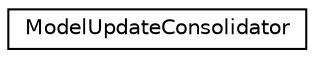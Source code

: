 digraph "Graphical Class Hierarchy"
{
  edge [fontname="Helvetica",fontsize="10",labelfontname="Helvetica",labelfontsize="10"];
  node [fontname="Helvetica",fontsize="10",shape=record];
  rankdir="LR";
  Node0 [label="ModelUpdateConsolidator",height=0.2,width=0.4,color="black", fillcolor="white", style="filled",URL="$classkaldi_1_1nnet3_1_1ModelUpdateConsolidator.html",tooltip="This class is responsible for consolidating the model-update part of backprop commands, for components in (e.g.) recurrent networks that need to have many separate backprop commands, into more efficient single commands operating on consolidated data in larger matrices. "];
}
